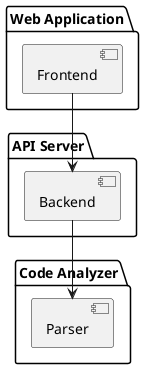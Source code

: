 @startuml
' Component Diagram for UML Designer AI
package "Web Application" {
  [Frontend]
}
package "API Server" {
  [Backend]
}
package "Code Analyzer" {
  [Parser]
}
[Frontend] --> [Backend]
[Backend] --> [Parser]
@enduml